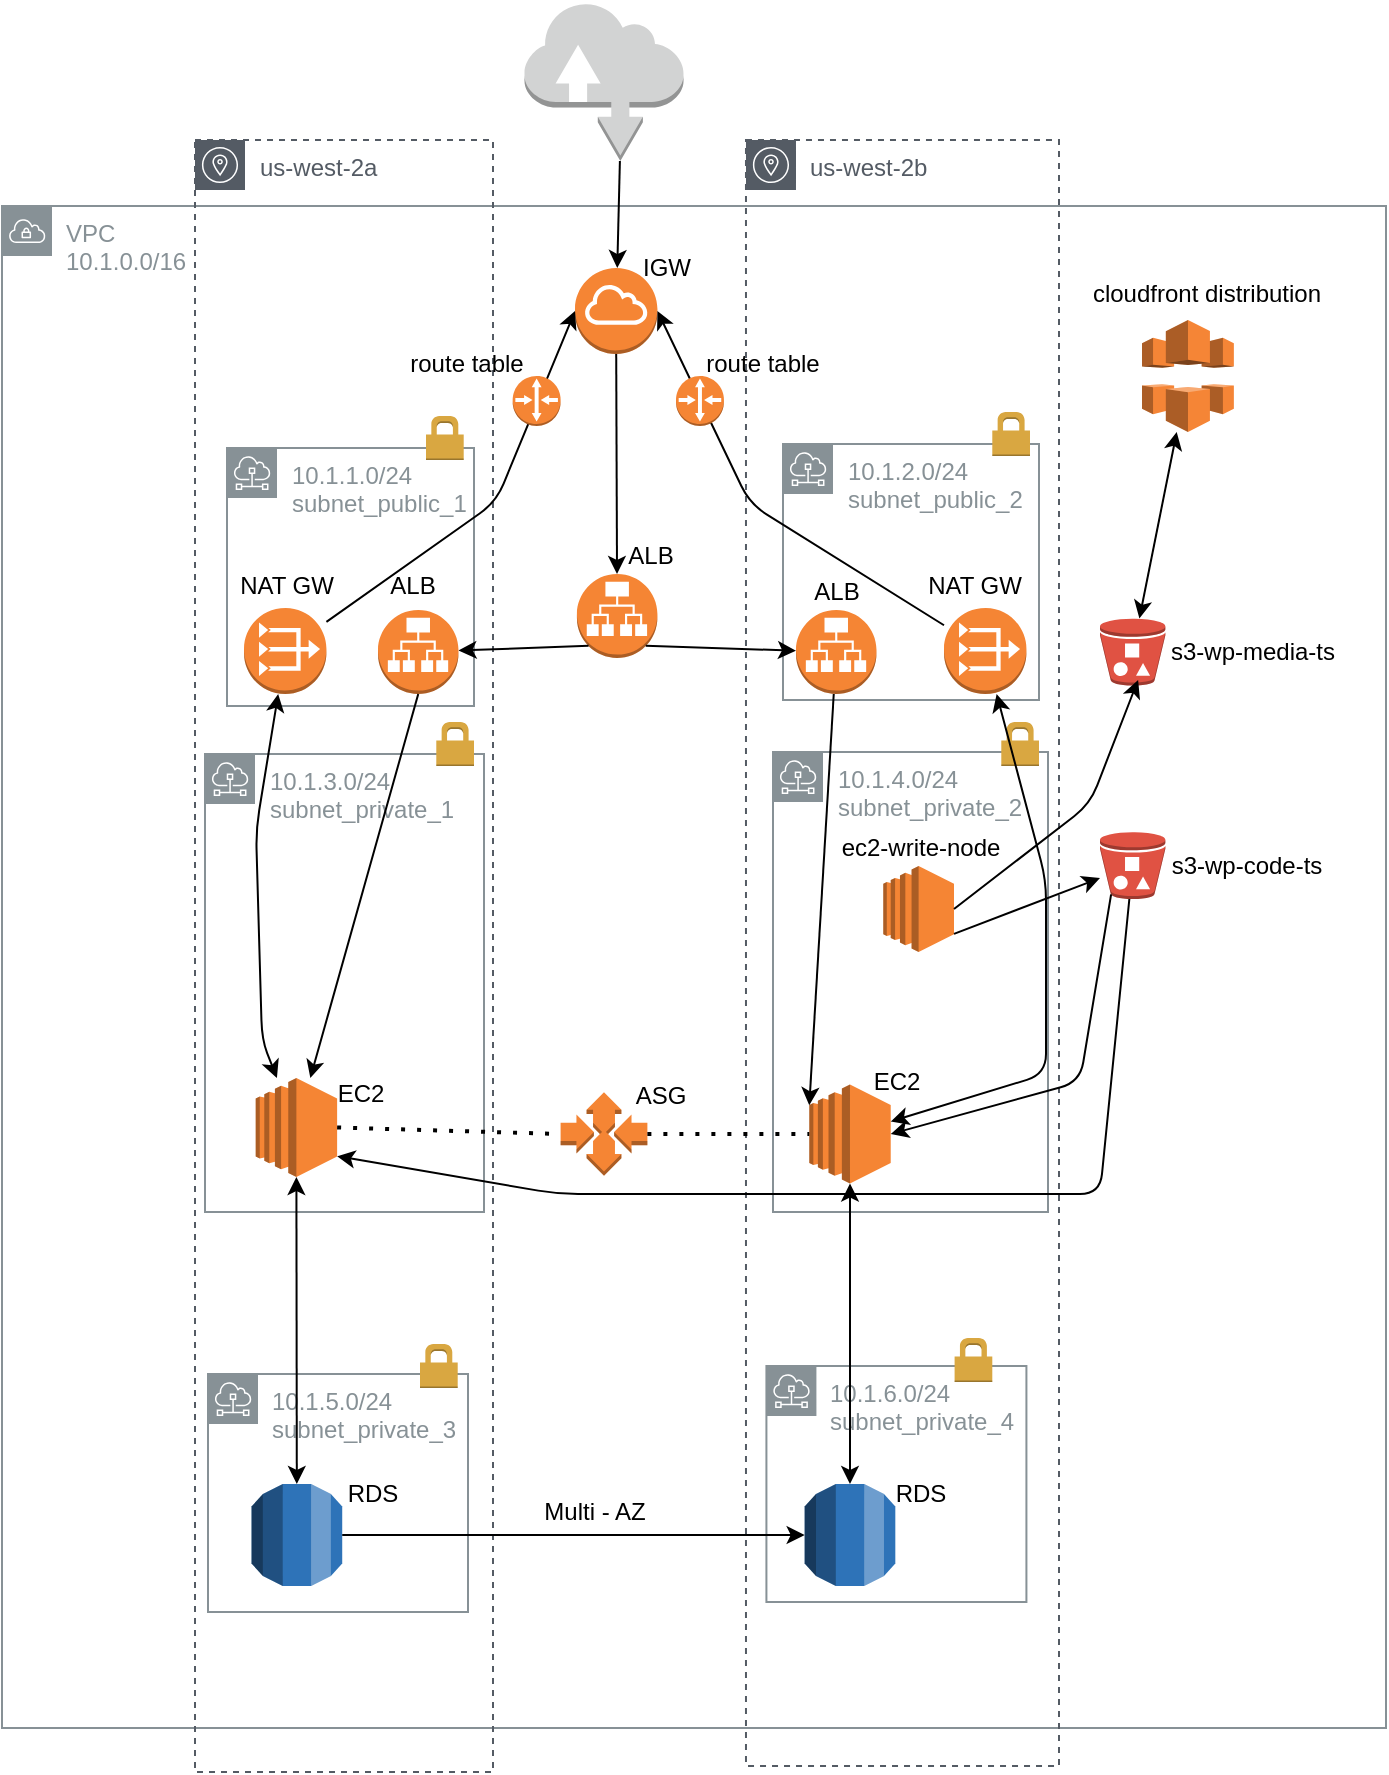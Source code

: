 <mxfile version="13.11.0" type="github">
  <diagram id="rzrUFIEG0DzhDdMzmfyW" name="Page-1">
    <mxGraphModel dx="2062" dy="1154" grid="0" gridSize="4" guides="1" tooltips="1" connect="1" arrows="1" fold="1" page="1" pageScale="1" pageWidth="827" pageHeight="1169" math="0" shadow="0">
      <root>
        <mxCell id="0" />
        <mxCell id="1" parent="0" />
        <mxCell id="fgW36ntNgNvpVJWIUlN4-9" value="VPC&lt;br&gt;10.1.0.0/16" style="outlineConnect=0;gradientColor=none;html=1;whiteSpace=wrap;fontSize=12;fontStyle=0;shape=mxgraph.aws4.group;grIcon=mxgraph.aws4.group_vpc;strokeColor=#879196;fillColor=none;verticalAlign=top;align=left;spacingLeft=30;fontColor=#879196;dashed=0;" parent="1" vertex="1">
          <mxGeometry x="119" y="244" width="692" height="761" as="geometry" />
        </mxCell>
        <mxCell id="fgW36ntNgNvpVJWIUlN4-29" value="us-west-2a" style="outlineConnect=0;gradientColor=none;html=1;whiteSpace=wrap;fontSize=12;fontStyle=0;shape=mxgraph.aws4.group;grIcon=mxgraph.aws4.group_availability_zone;strokeColor=#545B64;fillColor=none;verticalAlign=top;align=left;spacingLeft=30;fontColor=#545B64;dashed=1;" parent="1" vertex="1">
          <mxGeometry x="215.5" y="211" width="149" height="816" as="geometry" />
        </mxCell>
        <mxCell id="fgW36ntNgNvpVJWIUlN4-30" value="us-west-2b" style="outlineConnect=0;gradientColor=none;html=1;whiteSpace=wrap;fontSize=12;fontStyle=0;shape=mxgraph.aws4.group;grIcon=mxgraph.aws4.group_availability_zone;strokeColor=#545B64;fillColor=none;verticalAlign=top;align=left;spacingLeft=30;fontColor=#545B64;dashed=1;" parent="1" vertex="1">
          <mxGeometry x="490.99" y="211" width="156.51" height="813" as="geometry" />
        </mxCell>
        <mxCell id="fgW36ntNgNvpVJWIUlN4-12" value="10.1.2.0/24&lt;br&gt;subnet_public_2" style="outlineConnect=0;gradientColor=none;html=1;whiteSpace=wrap;fontSize=12;fontStyle=0;shape=mxgraph.aws4.group;grIcon=mxgraph.aws4.group_subnet;strokeColor=#879196;fillColor=none;verticalAlign=top;align=left;spacingLeft=30;fontColor=#879196;dashed=0;" parent="1" vertex="1">
          <mxGeometry x="509.5" y="363" width="128" height="128" as="geometry" />
        </mxCell>
        <mxCell id="fgW36ntNgNvpVJWIUlN4-40" value="10.1.3.0/24&lt;br&gt;subnet_private_1" style="outlineConnect=0;gradientColor=none;html=1;whiteSpace=wrap;fontSize=12;fontStyle=0;shape=mxgraph.aws4.group;grIcon=mxgraph.aws4.group_subnet;strokeColor=#879196;fillColor=none;verticalAlign=top;align=left;spacingLeft=30;fontColor=#879196;dashed=0;" parent="1" vertex="1">
          <mxGeometry x="220.5" y="518" width="139.5" height="229" as="geometry" />
        </mxCell>
        <mxCell id="fgW36ntNgNvpVJWIUlN4-41" value="10.1.4.0/24&lt;br&gt;subnet_private_2" style="outlineConnect=0;gradientColor=none;html=1;whiteSpace=wrap;fontSize=12;fontStyle=0;shape=mxgraph.aws4.group;grIcon=mxgraph.aws4.group_subnet;strokeColor=#879196;fillColor=none;verticalAlign=top;align=left;spacingLeft=30;fontColor=#879196;dashed=0;" parent="1" vertex="1">
          <mxGeometry x="504.5" y="517" width="137.5" height="230" as="geometry" />
        </mxCell>
        <mxCell id="fgW36ntNgNvpVJWIUlN4-10" value="10.1.1.0/24&lt;br&gt;subnet_public_1" style="outlineConnect=0;gradientColor=none;html=1;whiteSpace=wrap;fontSize=12;fontStyle=0;shape=mxgraph.aws4.group;grIcon=mxgraph.aws4.group_subnet;strokeColor=#879196;fillColor=none;verticalAlign=top;align=left;spacingLeft=30;fontColor=#879196;dashed=0;" parent="1" vertex="1">
          <mxGeometry x="231.5" y="365" width="123.5" height="129" as="geometry" />
        </mxCell>
        <mxCell id="fgW36ntNgNvpVJWIUlN4-6" value="" style="outlineConnect=0;dashed=0;verticalLabelPosition=bottom;verticalAlign=top;align=center;html=1;shape=mxgraph.aws3.internet_gateway;fillColor=#F58534;gradientColor=none;" parent="1" vertex="1">
          <mxGeometry x="405.5" y="275" width="41.21" height="43" as="geometry" />
        </mxCell>
        <mxCell id="fgW36ntNgNvpVJWIUlN4-13" value="IGW" style="text;html=1;align=center;verticalAlign=middle;resizable=0;points=[];autosize=1;" parent="1" vertex="1">
          <mxGeometry x="433.5" y="266" width="34" height="18" as="geometry" />
        </mxCell>
        <mxCell id="fgW36ntNgNvpVJWIUlN4-16" value="" style="outlineConnect=0;dashed=0;verticalLabelPosition=bottom;verticalAlign=top;align=center;html=1;shape=mxgraph.aws3.internet;fillColor=#D2D3D3;gradientColor=none;" parent="1" vertex="1">
          <mxGeometry x="380.25" y="142" width="79.5" height="79.5" as="geometry" />
        </mxCell>
        <mxCell id="fgW36ntNgNvpVJWIUlN4-50" value="" style="outlineConnect=0;dashed=0;verticalLabelPosition=bottom;verticalAlign=top;align=center;html=1;shape=mxgraph.aws3.application_load_balancer;fillColor=#F58534;gradientColor=none;" parent="1" vertex="1">
          <mxGeometry x="516" y="446" width="40.25" height="42" as="geometry" />
        </mxCell>
        <mxCell id="fgW36ntNgNvpVJWIUlN4-57" value="EC2" style="text;html=1;align=center;verticalAlign=middle;resizable=0;points=[];autosize=1;" parent="1" vertex="1">
          <mxGeometry x="549.71" y="673" width="33" height="18" as="geometry" />
        </mxCell>
        <mxCell id="fgW36ntNgNvpVJWIUlN4-58" value="EC2" style="text;html=1;align=center;verticalAlign=middle;resizable=0;points=[];autosize=1;" parent="1" vertex="1">
          <mxGeometry x="281.21" y="678.5" width="33" height="18" as="geometry" />
        </mxCell>
        <mxCell id="fgW36ntNgNvpVJWIUlN4-59" value="" style="outlineConnect=0;dashed=0;verticalLabelPosition=bottom;verticalAlign=top;align=center;html=1;shape=mxgraph.aws3.application_load_balancer;fillColor=#F58534;gradientColor=none;" parent="1" vertex="1">
          <mxGeometry x="406.46" y="428" width="40.25" height="42" as="geometry" />
        </mxCell>
        <mxCell id="fgW36ntNgNvpVJWIUlN4-61" value="ALB" style="text;html=1;align=center;verticalAlign=middle;resizable=0;points=[];autosize=1;" parent="1" vertex="1">
          <mxGeometry x="307" y="425" width="33" height="18" as="geometry" />
        </mxCell>
        <mxCell id="fgW36ntNgNvpVJWIUlN4-62" value="ALB" style="text;html=1;align=center;verticalAlign=middle;resizable=0;points=[];autosize=1;" parent="1" vertex="1">
          <mxGeometry x="426.75" y="410" width="33" height="18" as="geometry" />
        </mxCell>
        <mxCell id="fgW36ntNgNvpVJWIUlN4-63" value="ALB" style="text;html=1;align=center;verticalAlign=middle;resizable=0;points=[];autosize=1;" parent="1" vertex="1">
          <mxGeometry x="519.62" y="428" width="33" height="18" as="geometry" />
        </mxCell>
        <mxCell id="fgW36ntNgNvpVJWIUlN4-65" value="" style="endArrow=classic;html=1;exitX=0.6;exitY=1;exitDx=0;exitDy=0;exitPerimeter=0;" parent="1" source="fgW36ntNgNvpVJWIUlN4-16" target="fgW36ntNgNvpVJWIUlN4-6" edge="1">
          <mxGeometry width="50" height="50" relative="1" as="geometry">
            <mxPoint x="409" y="250" as="sourcePoint" />
            <mxPoint x="459" y="200" as="targetPoint" />
          </mxGeometry>
        </mxCell>
        <mxCell id="fgW36ntNgNvpVJWIUlN4-66" value="" style="endArrow=classic;html=1;exitX=0.5;exitY=1;exitDx=0;exitDy=0;exitPerimeter=0;" parent="1" source="fgW36ntNgNvpVJWIUlN4-6" target="fgW36ntNgNvpVJWIUlN4-59" edge="1">
          <mxGeometry width="50" height="50" relative="1" as="geometry">
            <mxPoint x="400.32" y="322" as="sourcePoint" />
            <mxPoint x="399.004" y="375.5" as="targetPoint" />
          </mxGeometry>
        </mxCell>
        <mxCell id="fgW36ntNgNvpVJWIUlN4-67" value="" style="endArrow=classic;html=1;exitX=0.855;exitY=0.855;exitDx=0;exitDy=0;exitPerimeter=0;" parent="1" source="fgW36ntNgNvpVJWIUlN4-59" target="fgW36ntNgNvpVJWIUlN4-50" edge="1">
          <mxGeometry width="50" height="50" relative="1" as="geometry">
            <mxPoint x="457.355" y="407.0" as="sourcePoint" />
            <mxPoint x="457.003" y="464.5" as="targetPoint" />
          </mxGeometry>
        </mxCell>
        <mxCell id="fgW36ntNgNvpVJWIUlN4-69" value="" style="outlineConnect=0;dashed=0;verticalLabelPosition=bottom;verticalAlign=top;align=center;html=1;shape=mxgraph.aws3.vpc_nat_gateway;fillColor=#F58534;gradientColor=none;" parent="1" vertex="1">
          <mxGeometry x="240" y="445" width="41.21" height="43" as="geometry" />
        </mxCell>
        <mxCell id="fgW36ntNgNvpVJWIUlN4-70" value="" style="outlineConnect=0;dashed=0;verticalLabelPosition=bottom;verticalAlign=top;align=center;html=1;shape=mxgraph.aws3.vpc_nat_gateway;fillColor=#F58534;gradientColor=none;" parent="1" vertex="1">
          <mxGeometry x="590" y="445" width="41.21" height="43" as="geometry" />
        </mxCell>
        <mxCell id="fgW36ntNgNvpVJWIUlN4-71" value="10.1.6.0/24&lt;br&gt;subnet_private_4" style="outlineConnect=0;gradientColor=none;html=1;whiteSpace=wrap;fontSize=12;fontStyle=0;shape=mxgraph.aws4.group;grIcon=mxgraph.aws4.group_subnet;strokeColor=#879196;fillColor=none;verticalAlign=top;align=left;spacingLeft=30;fontColor=#879196;dashed=0;" parent="1" vertex="1">
          <mxGeometry x="501.21" y="824" width="130" height="118" as="geometry" />
        </mxCell>
        <mxCell id="fgW36ntNgNvpVJWIUlN4-72" value="10.1.5.0/24&lt;br&gt;subnet_private_3" style="outlineConnect=0;gradientColor=none;html=1;whiteSpace=wrap;fontSize=12;fontStyle=0;shape=mxgraph.aws4.group;grIcon=mxgraph.aws4.group_subnet;strokeColor=#879196;fillColor=none;verticalAlign=top;align=left;spacingLeft=30;fontColor=#879196;dashed=0;" parent="1" vertex="1">
          <mxGeometry x="222" y="828" width="130" height="119" as="geometry" />
        </mxCell>
        <mxCell id="fgW36ntNgNvpVJWIUlN4-73" value="NAT GW" style="text;html=1;align=center;verticalAlign=middle;resizable=0;points=[];autosize=1;" parent="1" vertex="1">
          <mxGeometry x="576" y="425" width="57" height="18" as="geometry" />
        </mxCell>
        <mxCell id="fgW36ntNgNvpVJWIUlN4-74" value="NAT GW" style="text;html=1;align=center;verticalAlign=middle;resizable=0;points=[];autosize=1;" parent="1" vertex="1">
          <mxGeometry x="232.11" y="425" width="57" height="18" as="geometry" />
        </mxCell>
        <mxCell id="fgW36ntNgNvpVJWIUlN4-68" value="" style="endArrow=classic;html=1;exitX=0.145;exitY=0.855;exitDx=0;exitDy=0;exitPerimeter=0;" parent="1" source="fgW36ntNgNvpVJWIUlN4-59" target="fgW36ntNgNvpVJWIUlN4-38" edge="1">
          <mxGeometry width="50" height="50" relative="1" as="geometry">
            <mxPoint x="434.105" y="326.0" as="sourcePoint" />
            <mxPoint x="433.753" y="383.5" as="targetPoint" />
          </mxGeometry>
        </mxCell>
        <mxCell id="fgW36ntNgNvpVJWIUlN4-38" value="" style="outlineConnect=0;dashed=0;verticalLabelPosition=bottom;verticalAlign=top;align=center;html=1;shape=mxgraph.aws3.application_load_balancer;fillColor=#F58534;gradientColor=none;" parent="1" vertex="1">
          <mxGeometry x="307" y="446" width="40.25" height="42" as="geometry" />
        </mxCell>
        <mxCell id="fgW36ntNgNvpVJWIUlN4-75" value="" style="outlineConnect=0;dashed=0;verticalLabelPosition=bottom;verticalAlign=top;align=center;html=1;shape=mxgraph.aws3.rds;fillColor=#2E73B8;gradientColor=none;" parent="1" vertex="1">
          <mxGeometry x="243.78" y="883" width="45.33" height="51" as="geometry" />
        </mxCell>
        <mxCell id="fgW36ntNgNvpVJWIUlN4-76" value="" style="outlineConnect=0;dashed=0;verticalLabelPosition=bottom;verticalAlign=top;align=center;html=1;shape=mxgraph.aws3.rds;fillColor=#2E73B8;gradientColor=none;" parent="1" vertex="1">
          <mxGeometry x="520.33" y="883" width="45.33" height="51" as="geometry" />
        </mxCell>
        <mxCell id="fgW36ntNgNvpVJWIUlN4-78" value="" style="dashed=0;html=1;shape=mxgraph.aws3.permissions;fillColor=#D9A741;gradientColor=none;dashed=0;" parent="1" vertex="1">
          <mxGeometry x="336.15" y="502" width="18.85" height="22" as="geometry" />
        </mxCell>
        <mxCell id="fgW36ntNgNvpVJWIUlN4-79" value="" style="dashed=0;html=1;shape=mxgraph.aws3.permissions;fillColor=#D9A741;gradientColor=none;dashed=0;" parent="1" vertex="1">
          <mxGeometry x="618.65" y="502" width="18.85" height="22" as="geometry" />
        </mxCell>
        <mxCell id="fgW36ntNgNvpVJWIUlN4-80" value="" style="dashed=0;html=1;shape=mxgraph.aws3.permissions;fillColor=#D9A741;gradientColor=none;dashed=0;" parent="1" vertex="1">
          <mxGeometry x="614.15" y="347" width="18.85" height="22" as="geometry" />
        </mxCell>
        <mxCell id="fgW36ntNgNvpVJWIUlN4-81" value="" style="dashed=0;html=1;shape=mxgraph.aws3.permissions;fillColor=#D9A741;gradientColor=none;dashed=0;" parent="1" vertex="1">
          <mxGeometry x="331.0" y="349" width="18.85" height="22" as="geometry" />
        </mxCell>
        <mxCell id="fgW36ntNgNvpVJWIUlN4-82" value="" style="dashed=0;html=1;shape=mxgraph.aws3.permissions;fillColor=#D9A741;gradientColor=none;dashed=0;" parent="1" vertex="1">
          <mxGeometry x="595.3" y="810" width="18.85" height="22" as="geometry" />
        </mxCell>
        <mxCell id="fgW36ntNgNvpVJWIUlN4-83" value="" style="dashed=0;html=1;shape=mxgraph.aws3.permissions;fillColor=#D9A741;gradientColor=none;dashed=0;" parent="1" vertex="1">
          <mxGeometry x="328.0" y="813" width="18.85" height="22" as="geometry" />
        </mxCell>
        <mxCell id="fgW36ntNgNvpVJWIUlN4-84" value="RDS" style="text;html=1;align=center;verticalAlign=middle;resizable=0;points=[];autosize=1;" parent="1" vertex="1">
          <mxGeometry x="560" y="879" width="35" height="18" as="geometry" />
        </mxCell>
        <mxCell id="fgW36ntNgNvpVJWIUlN4-85" value="RDS" style="text;html=1;align=center;verticalAlign=middle;resizable=0;points=[];autosize=1;" parent="1" vertex="1">
          <mxGeometry x="286.56" y="879" width="35" height="18" as="geometry" />
        </mxCell>
        <mxCell id="fgW36ntNgNvpVJWIUlN4-90" value="" style="outlineConnect=0;dashed=0;verticalLabelPosition=bottom;verticalAlign=top;align=center;html=1;shape=mxgraph.aws3.ec2;fillColor=#F58534;gradientColor=none;" parent="1" vertex="1">
          <mxGeometry x="245.84" y="680" width="40.72" height="49.5" as="geometry" />
        </mxCell>
        <mxCell id="fgW36ntNgNvpVJWIUlN4-91" value="" style="outlineConnect=0;dashed=0;verticalLabelPosition=bottom;verticalAlign=top;align=center;html=1;shape=mxgraph.aws3.ec2;fillColor=#F58534;gradientColor=none;" parent="1" vertex="1">
          <mxGeometry x="522.64" y="683.25" width="40.72" height="49.5" as="geometry" />
        </mxCell>
        <mxCell id="fgW36ntNgNvpVJWIUlN4-92" value="" style="endArrow=classic;startArrow=classic;html=1;entryX=0.5;entryY=1;entryDx=0;entryDy=0;entryPerimeter=0;" parent="1" source="fgW36ntNgNvpVJWIUlN4-75" target="fgW36ntNgNvpVJWIUlN4-90" edge="1">
          <mxGeometry width="50" height="50" relative="1" as="geometry">
            <mxPoint x="208" y="769" as="sourcePoint" />
            <mxPoint x="258" y="719" as="targetPoint" />
          </mxGeometry>
        </mxCell>
        <mxCell id="fgW36ntNgNvpVJWIUlN4-93" value="" style="endArrow=classic;startArrow=classic;html=1;" parent="1" source="fgW36ntNgNvpVJWIUlN4-76" target="fgW36ntNgNvpVJWIUlN4-91" edge="1">
          <mxGeometry width="50" height="50" relative="1" as="geometry">
            <mxPoint x="534" y="794" as="sourcePoint" />
            <mxPoint x="584" y="744" as="targetPoint" />
          </mxGeometry>
        </mxCell>
        <mxCell id="fgW36ntNgNvpVJWIUlN4-95" value="" style="endArrow=classic;startArrow=classic;html=1;" parent="1" source="fgW36ntNgNvpVJWIUlN4-90" target="fgW36ntNgNvpVJWIUlN4-69" edge="1">
          <mxGeometry width="50" height="50" relative="1" as="geometry">
            <mxPoint x="254" y="571" as="sourcePoint" />
            <mxPoint x="304" y="521" as="targetPoint" />
            <Array as="points">
              <mxPoint x="249" y="661" />
              <mxPoint x="246" y="556" />
            </Array>
          </mxGeometry>
        </mxCell>
        <mxCell id="fgW36ntNgNvpVJWIUlN4-96" value="" style="endArrow=classic;startArrow=classic;html=1;" parent="1" source="fgW36ntNgNvpVJWIUlN4-91" target="fgW36ntNgNvpVJWIUlN4-70" edge="1">
          <mxGeometry width="50" height="50" relative="1" as="geometry">
            <mxPoint x="577" y="580" as="sourcePoint" />
            <mxPoint x="627" y="530" as="targetPoint" />
            <Array as="points">
              <mxPoint x="641" y="678" />
              <mxPoint x="641" y="581" />
            </Array>
          </mxGeometry>
        </mxCell>
        <mxCell id="fgW36ntNgNvpVJWIUlN4-100" value="" style="endArrow=classic;html=1;entryX=0;entryY=0.21;entryDx=0;entryDy=0;entryPerimeter=0;" parent="1" source="fgW36ntNgNvpVJWIUlN4-50" target="fgW36ntNgNvpVJWIUlN4-91" edge="1">
          <mxGeometry width="50" height="50" relative="1" as="geometry">
            <mxPoint x="407" y="540" as="sourcePoint" />
            <mxPoint x="457" y="490" as="targetPoint" />
          </mxGeometry>
        </mxCell>
        <mxCell id="fgW36ntNgNvpVJWIUlN4-101" value="" style="endArrow=classic;html=1;exitX=0.5;exitY=1;exitDx=0;exitDy=0;exitPerimeter=0;" parent="1" source="fgW36ntNgNvpVJWIUlN4-38" target="fgW36ntNgNvpVJWIUlN4-90" edge="1">
          <mxGeometry width="50" height="50" relative="1" as="geometry">
            <mxPoint x="317" y="573" as="sourcePoint" />
            <mxPoint x="367" y="523" as="targetPoint" />
          </mxGeometry>
        </mxCell>
        <mxCell id="fgW36ntNgNvpVJWIUlN4-102" value="" style="outlineConnect=0;dashed=0;verticalLabelPosition=bottom;verticalAlign=top;align=center;html=1;shape=mxgraph.aws3.auto_scaling;fillColor=#F58534;gradientColor=none;" parent="1" vertex="1">
          <mxGeometry x="398.3" y="687.13" width="43.39" height="41.75" as="geometry" />
        </mxCell>
        <mxCell id="fgW36ntNgNvpVJWIUlN4-103" value="" style="endArrow=none;dashed=1;html=1;dashPattern=1 3;strokeWidth=2;entryX=0;entryY=0.5;entryDx=0;entryDy=0;entryPerimeter=0;exitX=1;exitY=0.5;exitDx=0;exitDy=0;exitPerimeter=0;" parent="1" source="fgW36ntNgNvpVJWIUlN4-90" target="fgW36ntNgNvpVJWIUlN4-102" edge="1">
          <mxGeometry width="50" height="50" relative="1" as="geometry">
            <mxPoint x="271" y="783" as="sourcePoint" />
            <mxPoint x="321" y="733" as="targetPoint" />
          </mxGeometry>
        </mxCell>
        <mxCell id="fgW36ntNgNvpVJWIUlN4-104" value="" style="endArrow=none;dashed=1;html=1;dashPattern=1 3;strokeWidth=2;exitX=1;exitY=0.5;exitDx=0;exitDy=0;exitPerimeter=0;" parent="1" source="fgW36ntNgNvpVJWIUlN4-102" target="fgW36ntNgNvpVJWIUlN4-91" edge="1">
          <mxGeometry width="50" height="50" relative="1" as="geometry">
            <mxPoint x="417" y="811" as="sourcePoint" />
            <mxPoint x="467" y="761" as="targetPoint" />
          </mxGeometry>
        </mxCell>
        <mxCell id="fgW36ntNgNvpVJWIUlN4-105" value="ASG" style="text;html=1;align=center;verticalAlign=middle;resizable=0;points=[];autosize=1;" parent="1" vertex="1">
          <mxGeometry x="430" y="680" width="35" height="18" as="geometry" />
        </mxCell>
        <mxCell id="fgW36ntNgNvpVJWIUlN4-108" value="" style="endArrow=classic;html=1;exitX=1;exitY=0.5;exitDx=0;exitDy=0;exitPerimeter=0;" parent="1" source="fgW36ntNgNvpVJWIUlN4-75" target="fgW36ntNgNvpVJWIUlN4-76" edge="1">
          <mxGeometry width="50" height="50" relative="1" as="geometry">
            <mxPoint x="388" y="1105" as="sourcePoint" />
            <mxPoint x="438" y="1055" as="targetPoint" />
          </mxGeometry>
        </mxCell>
        <mxCell id="fgW36ntNgNvpVJWIUlN4-109" value="Multi - AZ" style="text;html=1;align=center;verticalAlign=middle;resizable=0;points=[];autosize=1;" parent="1" vertex="1">
          <mxGeometry x="384.75" y="888" width="61" height="18" as="geometry" />
        </mxCell>
        <mxCell id="fgW36ntNgNvpVJWIUlN4-110" value="" style="endArrow=classic;html=1;entryX=1;entryY=0.5;entryDx=0;entryDy=0;entryPerimeter=0;" parent="1" source="fgW36ntNgNvpVJWIUlN4-70" target="fgW36ntNgNvpVJWIUlN4-6" edge="1">
          <mxGeometry width="50" height="50" relative="1" as="geometry">
            <mxPoint x="487" y="331" as="sourcePoint" />
            <mxPoint x="537" y="281" as="targetPoint" />
            <Array as="points">
              <mxPoint x="493" y="393" />
            </Array>
          </mxGeometry>
        </mxCell>
        <mxCell id="fgW36ntNgNvpVJWIUlN4-111" value="" style="endArrow=classic;html=1;entryX=0;entryY=0.5;entryDx=0;entryDy=0;entryPerimeter=0;" parent="1" source="fgW36ntNgNvpVJWIUlN4-69" target="fgW36ntNgNvpVJWIUlN4-6" edge="1">
          <mxGeometry width="50" height="50" relative="1" as="geometry">
            <mxPoint x="313" y="320" as="sourcePoint" />
            <mxPoint x="363" y="270" as="targetPoint" />
            <Array as="points">
              <mxPoint x="366" y="392" />
            </Array>
          </mxGeometry>
        </mxCell>
        <mxCell id="Wy2JTJEjo5nOgJIPvcWn-2" value="" style="outlineConnect=0;dashed=0;verticalLabelPosition=bottom;verticalAlign=top;align=center;html=1;shape=mxgraph.aws3.router;fillColor=#F58534;gradientColor=none;" vertex="1" parent="1">
          <mxGeometry x="456" y="329" width="23.96" height="25" as="geometry" />
        </mxCell>
        <mxCell id="Wy2JTJEjo5nOgJIPvcWn-3" value="" style="outlineConnect=0;dashed=0;verticalLabelPosition=bottom;verticalAlign=top;align=center;html=1;shape=mxgraph.aws3.router;fillColor=#F58534;gradientColor=none;" vertex="1" parent="1">
          <mxGeometry x="374.34" y="329" width="23.96" height="25" as="geometry" />
        </mxCell>
        <mxCell id="Wy2JTJEjo5nOgJIPvcWn-5" value="route table" style="text;html=1;align=center;verticalAlign=middle;resizable=0;points=[];autosize=1;" vertex="1" parent="1">
          <mxGeometry x="317.75" y="314" width="67" height="18" as="geometry" />
        </mxCell>
        <mxCell id="Wy2JTJEjo5nOgJIPvcWn-6" value="route table" style="text;html=1;align=center;verticalAlign=middle;resizable=0;points=[];autosize=1;" vertex="1" parent="1">
          <mxGeometry x="465" y="314" width="67" height="18" as="geometry" />
        </mxCell>
        <mxCell id="Wy2JTJEjo5nOgJIPvcWn-7" value="s3-wp-media-ts" style="text;html=1;align=center;verticalAlign=middle;resizable=0;points=[];autosize=1;" vertex="1" parent="1">
          <mxGeometry x="698" y="458" width="92" height="18" as="geometry" />
        </mxCell>
        <mxCell id="Wy2JTJEjo5nOgJIPvcWn-8" value="s3-wp-code-ts" style="text;html=1;align=center;verticalAlign=middle;resizable=0;points=[];autosize=1;" vertex="1" parent="1">
          <mxGeometry x="698" y="564.75" width="85" height="18" as="geometry" />
        </mxCell>
        <mxCell id="Wy2JTJEjo5nOgJIPvcWn-9" value="" style="outlineConnect=0;dashed=0;verticalLabelPosition=bottom;verticalAlign=top;align=center;html=1;shape=mxgraph.aws3.bucket_with_objects;fillColor=#E05243;gradientColor=none;" vertex="1" parent="1">
          <mxGeometry x="668" y="450.25" width="32.68" height="33.5" as="geometry" />
        </mxCell>
        <mxCell id="Wy2JTJEjo5nOgJIPvcWn-10" value="" style="outlineConnect=0;dashed=0;verticalLabelPosition=bottom;verticalAlign=top;align=center;html=1;shape=mxgraph.aws3.bucket_with_objects;fillColor=#E05243;gradientColor=none;" vertex="1" parent="1">
          <mxGeometry x="668" y="557" width="32.68" height="33.5" as="geometry" />
        </mxCell>
        <mxCell id="Wy2JTJEjo5nOgJIPvcWn-11" value="" style="outlineConnect=0;dashed=0;verticalLabelPosition=bottom;verticalAlign=top;align=center;html=1;shape=mxgraph.aws3.cloudfront;fillColor=#F58536;gradientColor=none;" vertex="1" parent="1">
          <mxGeometry x="689" y="301" width="45.93" height="56" as="geometry" />
        </mxCell>
        <mxCell id="Wy2JTJEjo5nOgJIPvcWn-12" value="cloudfront distribution" style="text;html=1;align=center;verticalAlign=middle;resizable=0;points=[];autosize=1;" vertex="1" parent="1">
          <mxGeometry x="659" y="279" width="124" height="18" as="geometry" />
        </mxCell>
        <mxCell id="Wy2JTJEjo5nOgJIPvcWn-13" value="" style="outlineConnect=0;dashed=0;verticalLabelPosition=bottom;verticalAlign=top;align=center;html=1;shape=mxgraph.aws3.ec2;fillColor=#F58534;gradientColor=none;" vertex="1" parent="1">
          <mxGeometry x="559.63" y="574" width="35.37" height="43" as="geometry" />
        </mxCell>
        <mxCell id="Wy2JTJEjo5nOgJIPvcWn-14" value="ec2-write-node" style="text;html=1;align=center;verticalAlign=middle;resizable=0;points=[];autosize=1;" vertex="1" parent="1">
          <mxGeometry x="533" y="556" width="89" height="18" as="geometry" />
        </mxCell>
        <mxCell id="Wy2JTJEjo5nOgJIPvcWn-15" value="" style="endArrow=classic;html=1;exitX=1;exitY=0.79;exitDx=0;exitDy=0;exitPerimeter=0;" edge="1" parent="1" source="Wy2JTJEjo5nOgJIPvcWn-13" target="Wy2JTJEjo5nOgJIPvcWn-10">
          <mxGeometry width="50" height="50" relative="1" as="geometry">
            <mxPoint x="595" y="570" as="sourcePoint" />
            <mxPoint x="645" y="520" as="targetPoint" />
          </mxGeometry>
        </mxCell>
        <mxCell id="Wy2JTJEjo5nOgJIPvcWn-16" value="" style="endArrow=classic;startArrow=classic;html=1;" edge="1" parent="1" source="Wy2JTJEjo5nOgJIPvcWn-9" target="Wy2JTJEjo5nOgJIPvcWn-11">
          <mxGeometry width="50" height="50" relative="1" as="geometry">
            <mxPoint x="693" y="435" as="sourcePoint" />
            <mxPoint x="743" y="385" as="targetPoint" />
          </mxGeometry>
        </mxCell>
        <mxCell id="Wy2JTJEjo5nOgJIPvcWn-17" value="" style="endArrow=classic;html=1;exitX=0.17;exitY=0.93;exitDx=0;exitDy=0;exitPerimeter=0;entryX=1;entryY=0.5;entryDx=0;entryDy=0;entryPerimeter=0;" edge="1" parent="1" source="Wy2JTJEjo5nOgJIPvcWn-10" target="fgW36ntNgNvpVJWIUlN4-91">
          <mxGeometry width="50" height="50" relative="1" as="geometry">
            <mxPoint x="675" y="682" as="sourcePoint" />
            <mxPoint x="725" y="632" as="targetPoint" />
            <Array as="points">
              <mxPoint x="658" y="682" />
            </Array>
          </mxGeometry>
        </mxCell>
        <mxCell id="Wy2JTJEjo5nOgJIPvcWn-18" value="" style="endArrow=classic;html=1;entryX=1;entryY=0.79;entryDx=0;entryDy=0;entryPerimeter=0;" edge="1" parent="1" source="Wy2JTJEjo5nOgJIPvcWn-10" target="fgW36ntNgNvpVJWIUlN4-90">
          <mxGeometry width="50" height="50" relative="1" as="geometry">
            <mxPoint x="699" y="705" as="sourcePoint" />
            <mxPoint x="749" y="655" as="targetPoint" />
            <Array as="points">
              <mxPoint x="668" y="738" />
              <mxPoint x="397" y="738" />
            </Array>
          </mxGeometry>
        </mxCell>
        <mxCell id="Wy2JTJEjo5nOgJIPvcWn-20" value="" style="endArrow=classic;html=1;exitX=1;exitY=0.5;exitDx=0;exitDy=0;exitPerimeter=0;entryX=0.583;entryY=0.916;entryDx=0;entryDy=0;entryPerimeter=0;" edge="1" parent="1" source="Wy2JTJEjo5nOgJIPvcWn-13" target="Wy2JTJEjo5nOgJIPvcWn-9">
          <mxGeometry width="50" height="50" relative="1" as="geometry">
            <mxPoint x="680" y="554" as="sourcePoint" />
            <mxPoint x="730" y="504" as="targetPoint" />
            <Array as="points">
              <mxPoint x="663" y="543" />
            </Array>
          </mxGeometry>
        </mxCell>
      </root>
    </mxGraphModel>
  </diagram>
</mxfile>
